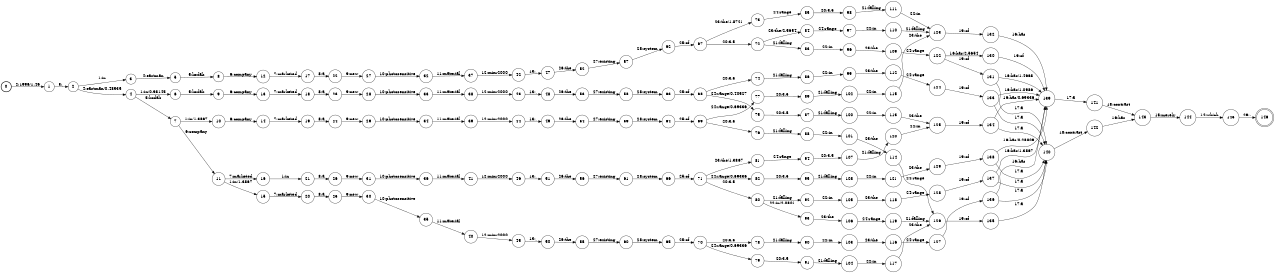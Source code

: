 digraph FST {
rankdir = LR;
size = "8.5,11";
label = "";
center = 1;
orientation = Portrait;
ranksep = "0.4";
nodesep = "0.25";
0 [label = "0", shape = circle, style = bold, fontsize = 14]
	0 -> 1 [label = "2:1996/1.46", fontsize = 14];
1 [label = "1", shape = circle, style = solid, fontsize = 14]
	1 -> 2 [label = "3:,", fontsize = 14];
2 [label = "2", shape = circle, style = solid, fontsize = 14]
	2 -> 3 [label = "1:in", fontsize = 14];
	2 -> 4 [label = "4:eastman/0.48535", fontsize = 14];
3 [label = "3", shape = circle, style = solid, fontsize = 14]
	3 -> 5 [label = "4:eastman", fontsize = 14];
4 [label = "4", shape = circle, style = solid, fontsize = 14]
	4 -> 6 [label = "1:in/0.98145", fontsize = 14];
	4 -> 7 [label = "5:kodak", fontsize = 14];
5 [label = "5", shape = circle, style = solid, fontsize = 14]
	5 -> 8 [label = "5:kodak", fontsize = 14];
6 [label = "6", shape = circle, style = solid, fontsize = 14]
	6 -> 9 [label = "5:kodak", fontsize = 14];
7 [label = "7", shape = circle, style = solid, fontsize = 14]
	7 -> 10 [label = "1:in/1.3867", fontsize = 14];
	7 -> 11 [label = "6:company", fontsize = 14];
8 [label = "8", shape = circle, style = solid, fontsize = 14]
	8 -> 12 [label = "6:company", fontsize = 14];
9 [label = "9", shape = circle, style = solid, fontsize = 14]
	9 -> 13 [label = "6:company", fontsize = 14];
10 [label = "10", shape = circle, style = solid, fontsize = 14]
	10 -> 14 [label = "6:company", fontsize = 14];
11 [label = "11", shape = circle, style = solid, fontsize = 14]
	11 -> 15 [label = "1:in/1.3867", fontsize = 14];
	11 -> 16 [label = "7:marketed", fontsize = 14];
12 [label = "12", shape = circle, style = solid, fontsize = 14]
	12 -> 17 [label = "7:marketed", fontsize = 14];
13 [label = "13", shape = circle, style = solid, fontsize = 14]
	13 -> 18 [label = "7:marketed", fontsize = 14];
14 [label = "14", shape = circle, style = solid, fontsize = 14]
	14 -> 19 [label = "7:marketed", fontsize = 14];
15 [label = "15", shape = circle, style = solid, fontsize = 14]
	15 -> 20 [label = "7:marketed", fontsize = 14];
16 [label = "16", shape = circle, style = solid, fontsize = 14]
	16 -> 21 [label = "1:in", fontsize = 14];
17 [label = "17", shape = circle, style = solid, fontsize = 14]
	17 -> 22 [label = "8:a", fontsize = 14];
18 [label = "18", shape = circle, style = solid, fontsize = 14]
	18 -> 23 [label = "8:a", fontsize = 14];
19 [label = "19", shape = circle, style = solid, fontsize = 14]
	19 -> 24 [label = "8:a", fontsize = 14];
20 [label = "20", shape = circle, style = solid, fontsize = 14]
	20 -> 25 [label = "8:a", fontsize = 14];
21 [label = "21", shape = circle, style = solid, fontsize = 14]
	21 -> 26 [label = "8:a", fontsize = 14];
22 [label = "22", shape = circle, style = solid, fontsize = 14]
	22 -> 27 [label = "9:new", fontsize = 14];
23 [label = "23", shape = circle, style = solid, fontsize = 14]
	23 -> 28 [label = "9:new", fontsize = 14];
24 [label = "24", shape = circle, style = solid, fontsize = 14]
	24 -> 29 [label = "9:new", fontsize = 14];
25 [label = "25", shape = circle, style = solid, fontsize = 14]
	25 -> 30 [label = "9:new", fontsize = 14];
26 [label = "26", shape = circle, style = solid, fontsize = 14]
	26 -> 31 [label = "9:new", fontsize = 14];
27 [label = "27", shape = circle, style = solid, fontsize = 14]
	27 -> 32 [label = "10:photosensitive", fontsize = 14];
28 [label = "28", shape = circle, style = solid, fontsize = 14]
	28 -> 33 [label = "10:photosensitive", fontsize = 14];
29 [label = "29", shape = circle, style = solid, fontsize = 14]
	29 -> 34 [label = "10:photosensitive", fontsize = 14];
30 [label = "30", shape = circle, style = solid, fontsize = 14]
	30 -> 35 [label = "10:photosensitive", fontsize = 14];
31 [label = "31", shape = circle, style = solid, fontsize = 14]
	31 -> 36 [label = "10:photosensitive", fontsize = 14];
32 [label = "32", shape = circle, style = solid, fontsize = 14]
	32 -> 37 [label = "11:material", fontsize = 14];
33 [label = "33", shape = circle, style = solid, fontsize = 14]
	33 -> 38 [label = "11:material", fontsize = 14];
34 [label = "34", shape = circle, style = solid, fontsize = 14]
	34 -> 39 [label = "11:material", fontsize = 14];
35 [label = "35", shape = circle, style = solid, fontsize = 14]
	35 -> 40 [label = "11:material", fontsize = 14];
36 [label = "36", shape = circle, style = solid, fontsize = 14]
	36 -> 41 [label = "11:material", fontsize = 14];
37 [label = "37", shape = circle, style = solid, fontsize = 14]
	37 -> 42 [label = "12:minr2000", fontsize = 14];
38 [label = "38", shape = circle, style = solid, fontsize = 14]
	38 -> 43 [label = "12:minr2000", fontsize = 14];
39 [label = "39", shape = circle, style = solid, fontsize = 14]
	39 -> 44 [label = "12:minr2000", fontsize = 14];
40 [label = "40", shape = circle, style = solid, fontsize = 14]
	40 -> 45 [label = "12:minr2000", fontsize = 14];
41 [label = "41", shape = circle, style = solid, fontsize = 14]
	41 -> 46 [label = "12:minr2000", fontsize = 14];
42 [label = "42", shape = circle, style = solid, fontsize = 14]
	42 -> 47 [label = "13:,", fontsize = 14];
43 [label = "43", shape = circle, style = solid, fontsize = 14]
	43 -> 48 [label = "13:,", fontsize = 14];
44 [label = "44", shape = circle, style = solid, fontsize = 14]
	44 -> 49 [label = "13:,", fontsize = 14];
45 [label = "45", shape = circle, style = solid, fontsize = 14]
	45 -> 50 [label = "13:,", fontsize = 14];
46 [label = "46", shape = circle, style = solid, fontsize = 14]
	46 -> 51 [label = "13:,", fontsize = 14];
47 [label = "47", shape = circle, style = solid, fontsize = 14]
	47 -> 52 [label = "26:the", fontsize = 14];
48 [label = "48", shape = circle, style = solid, fontsize = 14]
	48 -> 53 [label = "26:the", fontsize = 14];
49 [label = "49", shape = circle, style = solid, fontsize = 14]
	49 -> 54 [label = "26:the", fontsize = 14];
50 [label = "50", shape = circle, style = solid, fontsize = 14]
	50 -> 55 [label = "26:the", fontsize = 14];
51 [label = "51", shape = circle, style = solid, fontsize = 14]
	51 -> 56 [label = "26:the", fontsize = 14];
52 [label = "52", shape = circle, style = solid, fontsize = 14]
	52 -> 57 [label = "27:existing", fontsize = 14];
53 [label = "53", shape = circle, style = solid, fontsize = 14]
	53 -> 58 [label = "27:existing", fontsize = 14];
54 [label = "54", shape = circle, style = solid, fontsize = 14]
	54 -> 59 [label = "27:existing", fontsize = 14];
55 [label = "55", shape = circle, style = solid, fontsize = 14]
	55 -> 60 [label = "27:existing", fontsize = 14];
56 [label = "56", shape = circle, style = solid, fontsize = 14]
	56 -> 61 [label = "27:existing", fontsize = 14];
57 [label = "57", shape = circle, style = solid, fontsize = 14]
	57 -> 62 [label = "28:system", fontsize = 14];
58 [label = "58", shape = circle, style = solid, fontsize = 14]
	58 -> 63 [label = "28:system", fontsize = 14];
59 [label = "59", shape = circle, style = solid, fontsize = 14]
	59 -> 64 [label = "28:system", fontsize = 14];
60 [label = "60", shape = circle, style = solid, fontsize = 14]
	60 -> 65 [label = "28:system", fontsize = 14];
61 [label = "61", shape = circle, style = solid, fontsize = 14]
	61 -> 66 [label = "28:system", fontsize = 14];
62 [label = "62", shape = circle, style = solid, fontsize = 14]
	62 -> 67 [label = "25:of", fontsize = 14];
63 [label = "63", shape = circle, style = solid, fontsize = 14]
	63 -> 68 [label = "25:of", fontsize = 14];
64 [label = "64", shape = circle, style = solid, fontsize = 14]
	64 -> 69 [label = "25:of", fontsize = 14];
65 [label = "65", shape = circle, style = solid, fontsize = 14]
	65 -> 70 [label = "25:of", fontsize = 14];
66 [label = "66", shape = circle, style = solid, fontsize = 14]
	66 -> 71 [label = "25:of", fontsize = 14];
67 [label = "67", shape = circle, style = solid, fontsize = 14]
	67 -> 72 [label = "20:3.5", fontsize = 14];
	67 -> 73 [label = "23:the/1.8721", fontsize = 14];
68 [label = "68", shape = circle, style = solid, fontsize = 14]
	68 -> 74 [label = "20:3.5", fontsize = 14];
	68 -> 75 [label = "24:range/0.40527", fontsize = 14];
69 [label = "69", shape = circle, style = solid, fontsize = 14]
	69 -> 76 [label = "20:3.5", fontsize = 14];
	69 -> 77 [label = "24:range/0.69336", fontsize = 14];
70 [label = "70", shape = circle, style = solid, fontsize = 14]
	70 -> 78 [label = "20:3.5", fontsize = 14];
	70 -> 79 [label = "24:range/0.69336", fontsize = 14];
71 [label = "71", shape = circle, style = solid, fontsize = 14]
	71 -> 80 [label = "20:3.5", fontsize = 14];
	71 -> 82 [label = "24:range/0.69336", fontsize = 14];
	71 -> 81 [label = "23:the/1.3867", fontsize = 14];
72 [label = "72", shape = circle, style = solid, fontsize = 14]
	72 -> 83 [label = "21:falling", fontsize = 14];
	72 -> 84 [label = "23:the/2.5654", fontsize = 14];
73 [label = "73", shape = circle, style = solid, fontsize = 14]
	73 -> 85 [label = "24:range", fontsize = 14];
74 [label = "74", shape = circle, style = solid, fontsize = 14]
	74 -> 86 [label = "21:falling", fontsize = 14];
75 [label = "75", shape = circle, style = solid, fontsize = 14]
	75 -> 87 [label = "20:3.5", fontsize = 14];
76 [label = "76", shape = circle, style = solid, fontsize = 14]
	76 -> 88 [label = "21:falling", fontsize = 14];
77 [label = "77", shape = circle, style = solid, fontsize = 14]
	77 -> 89 [label = "20:3.5", fontsize = 14];
78 [label = "78", shape = circle, style = solid, fontsize = 14]
	78 -> 90 [label = "21:falling", fontsize = 14];
79 [label = "79", shape = circle, style = solid, fontsize = 14]
	79 -> 91 [label = "20:3.5", fontsize = 14];
80 [label = "80", shape = circle, style = solid, fontsize = 14]
	80 -> 93 [label = "22:in/2.0801", fontsize = 14];
	80 -> 92 [label = "21:falling", fontsize = 14];
81 [label = "81", shape = circle, style = solid, fontsize = 14]
	81 -> 94 [label = "24:range", fontsize = 14];
82 [label = "82", shape = circle, style = solid, fontsize = 14]
	82 -> 95 [label = "20:3.5", fontsize = 14];
83 [label = "83", shape = circle, style = solid, fontsize = 14]
	83 -> 96 [label = "22:in", fontsize = 14];
84 [label = "84", shape = circle, style = solid, fontsize = 14]
	84 -> 97 [label = "24:range", fontsize = 14];
85 [label = "85", shape = circle, style = solid, fontsize = 14]
	85 -> 98 [label = "20:3.5", fontsize = 14];
86 [label = "86", shape = circle, style = solid, fontsize = 14]
	86 -> 99 [label = "22:in", fontsize = 14];
87 [label = "87", shape = circle, style = solid, fontsize = 14]
	87 -> 100 [label = "21:falling", fontsize = 14];
88 [label = "88", shape = circle, style = solid, fontsize = 14]
	88 -> 101 [label = "22:in", fontsize = 14];
89 [label = "89", shape = circle, style = solid, fontsize = 14]
	89 -> 102 [label = "21:falling", fontsize = 14];
90 [label = "90", shape = circle, style = solid, fontsize = 14]
	90 -> 103 [label = "22:in", fontsize = 14];
91 [label = "91", shape = circle, style = solid, fontsize = 14]
	91 -> 104 [label = "21:falling", fontsize = 14];
92 [label = "92", shape = circle, style = solid, fontsize = 14]
	92 -> 105 [label = "22:in", fontsize = 14];
93 [label = "93", shape = circle, style = solid, fontsize = 14]
	93 -> 106 [label = "23:the", fontsize = 14];
94 [label = "94", shape = circle, style = solid, fontsize = 14]
	94 -> 107 [label = "20:3.5", fontsize = 14];
95 [label = "95", shape = circle, style = solid, fontsize = 14]
	95 -> 108 [label = "21:falling", fontsize = 14];
96 [label = "96", shape = circle, style = solid, fontsize = 14]
	96 -> 109 [label = "23:the", fontsize = 14];
97 [label = "97", shape = circle, style = solid, fontsize = 14]
	97 -> 110 [label = "22:in", fontsize = 14];
98 [label = "98", shape = circle, style = solid, fontsize = 14]
	98 -> 111 [label = "21:falling", fontsize = 14];
99 [label = "99", shape = circle, style = solid, fontsize = 14]
	99 -> 112 [label = "23:the", fontsize = 14];
100 [label = "100", shape = circle, style = solid, fontsize = 14]
	100 -> 113 [label = "22:in", fontsize = 14];
101 [label = "101", shape = circle, style = solid, fontsize = 14]
	101 -> 114 [label = "23:the", fontsize = 14];
102 [label = "102", shape = circle, style = solid, fontsize = 14]
	102 -> 115 [label = "22:in", fontsize = 14];
103 [label = "103", shape = circle, style = solid, fontsize = 14]
	103 -> 116 [label = "23:the", fontsize = 14];
104 [label = "104", shape = circle, style = solid, fontsize = 14]
	104 -> 117 [label = "22:in", fontsize = 14];
105 [label = "105", shape = circle, style = solid, fontsize = 14]
	105 -> 118 [label = "23:the", fontsize = 14];
106 [label = "106", shape = circle, style = solid, fontsize = 14]
	106 -> 119 [label = "24:range", fontsize = 14];
107 [label = "107", shape = circle, style = solid, fontsize = 14]
	107 -> 120 [label = "21:falling", fontsize = 14];
108 [label = "108", shape = circle, style = solid, fontsize = 14]
	108 -> 121 [label = "22:in", fontsize = 14];
109 [label = "109", shape = circle, style = solid, fontsize = 14]
	109 -> 122 [label = "24:range", fontsize = 14];
110 [label = "110", shape = circle, style = solid, fontsize = 14]
	110 -> 123 [label = "21:falling", fontsize = 14];
111 [label = "111", shape = circle, style = solid, fontsize = 14]
	111 -> 123 [label = "22:in", fontsize = 14];
112 [label = "112", shape = circle, style = solid, fontsize = 14]
	112 -> 124 [label = "24:range", fontsize = 14];
113 [label = "113", shape = circle, style = solid, fontsize = 14]
	113 -> 125 [label = "23:the", fontsize = 14];
114 [label = "114", shape = circle, style = solid, fontsize = 14]
	114 -> 126 [label = "24:range", fontsize = 14];
115 [label = "115", shape = circle, style = solid, fontsize = 14]
	115 -> 123 [label = "23:the", fontsize = 14];
116 [label = "116", shape = circle, style = solid, fontsize = 14]
	116 -> 127 [label = "24:range", fontsize = 14];
117 [label = "117", shape = circle, style = solid, fontsize = 14]
	117 -> 126 [label = "23:the", fontsize = 14];
118 [label = "118", shape = circle, style = solid, fontsize = 14]
	118 -> 128 [label = "24:range", fontsize = 14];
119 [label = "119", shape = circle, style = solid, fontsize = 14]
	119 -> 126 [label = "21:falling", fontsize = 14];
120 [label = "120", shape = circle, style = solid, fontsize = 14]
	120 -> 125 [label = "22:in", fontsize = 14];
121 [label = "121", shape = circle, style = solid, fontsize = 14]
	121 -> 129 [label = "23:the", fontsize = 14];
122 [label = "122", shape = circle, style = solid, fontsize = 14]
	122 -> 130 [label = "16:has/2.5654", fontsize = 14];
	122 -> 131 [label = "19:of", fontsize = 14];
123 [label = "123", shape = circle, style = solid, fontsize = 14]
	123 -> 132 [label = "19:of", fontsize = 14];
124 [label = "124", shape = circle, style = solid, fontsize = 14]
	124 -> 133 [label = "19:of", fontsize = 14];
125 [label = "125", shape = circle, style = solid, fontsize = 14]
	125 -> 134 [label = "19:of", fontsize = 14];
126 [label = "126", shape = circle, style = solid, fontsize = 14]
	126 -> 135 [label = "19:of", fontsize = 14];
127 [label = "127", shape = circle, style = solid, fontsize = 14]
	127 -> 136 [label = "19:of", fontsize = 14];
128 [label = "128", shape = circle, style = solid, fontsize = 14]
	128 -> 137 [label = "19:of", fontsize = 14];
129 [label = "129", shape = circle, style = solid, fontsize = 14]
	129 -> 138 [label = "19:of", fontsize = 14];
130 [label = "130", shape = circle, style = solid, fontsize = 14]
	130 -> 139 [label = "19:of", fontsize = 14];
131 [label = "131", shape = circle, style = solid, fontsize = 14]
	131 -> 140 [label = "17:a", fontsize = 14];
	131 -> 139 [label = "16:has/1.4668", fontsize = 14];
132 [label = "132", shape = circle, style = solid, fontsize = 14]
	132 -> 139 [label = "16:has", fontsize = 14];
133 [label = "133", shape = circle, style = solid, fontsize = 14]
	133 -> 140 [label = "17:a", fontsize = 14];
	133 -> 139 [label = "16:has/1.0986", fontsize = 14];
134 [label = "134", shape = circle, style = solid, fontsize = 14]
	134 -> 140 [label = "17:a", fontsize = 14];
	134 -> 139 [label = "16:has/0.69336", fontsize = 14];
135 [label = "135", shape = circle, style = solid, fontsize = 14]
	135 -> 140 [label = "17:a", fontsize = 14];
136 [label = "136", shape = circle, style = solid, fontsize = 14]
	136 -> 140 [label = "17:a", fontsize = 14];
	136 -> 139 [label = "16:has", fontsize = 14];
137 [label = "137", shape = circle, style = solid, fontsize = 14]
	137 -> 140 [label = "17:a", fontsize = 14];
	137 -> 139 [label = "16:has/1.3867", fontsize = 14];
138 [label = "138", shape = circle, style = solid, fontsize = 14]
	138 -> 140 [label = "17:a", fontsize = 14];
	138 -> 139 [label = "16:has/0.28809", fontsize = 14];
139 [label = "139", shape = circle, style = solid, fontsize = 14]
	139 -> 141 [label = "17:a", fontsize = 14];
140 [label = "140", shape = circle, style = solid, fontsize = 14]
	140 -> 142 [label = "18:contrast", fontsize = 14];
141 [label = "141", shape = circle, style = solid, fontsize = 14]
	141 -> 143 [label = "18:contrast", fontsize = 14];
142 [label = "142", shape = circle, style = solid, fontsize = 14]
	142 -> 143 [label = "16:has", fontsize = 14];
143 [label = "143", shape = circle, style = solid, fontsize = 14]
	143 -> 144 [label = "15:merely", fontsize = 14];
144 [label = "144", shape = circle, style = solid, fontsize = 14]
	144 -> 145 [label = "14:which", fontsize = 14];
145 [label = "145", shape = circle, style = solid, fontsize = 14]
	145 -> 146 [label = "29:.", fontsize = 14];
146 [label = "146", shape = doublecircle, style = solid, fontsize = 14]
}
